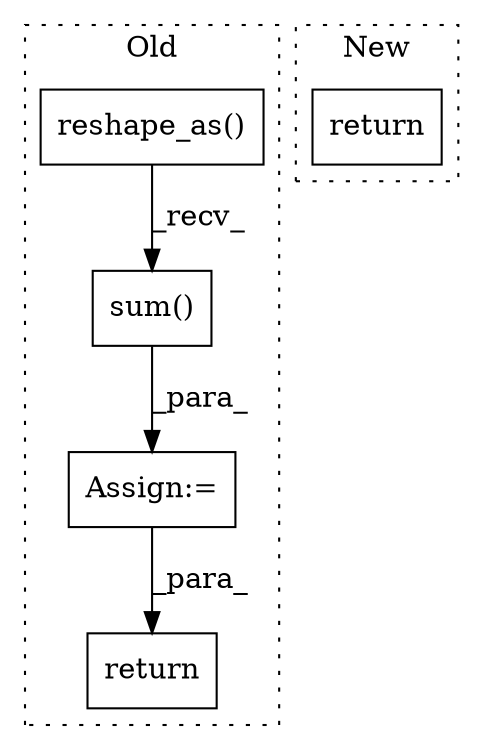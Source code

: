 digraph G {
subgraph cluster0 {
1 [label="reshape_as()" a="75" s="3337,3371" l="16,1" shape="box"];
3 [label="sum()" a="75" s="3472" l="15" shape="box"];
4 [label="Assign:=" a="68" s="3469" l="3" shape="box"];
5 [label="return" a="93" s="3506" l="7" shape="box"];
label = "Old";
style="dotted";
}
subgraph cluster1 {
2 [label="return" a="93" s="2567" l="7" shape="box"];
label = "New";
style="dotted";
}
1 -> 3 [label="_recv_"];
3 -> 4 [label="_para_"];
4 -> 5 [label="_para_"];
}